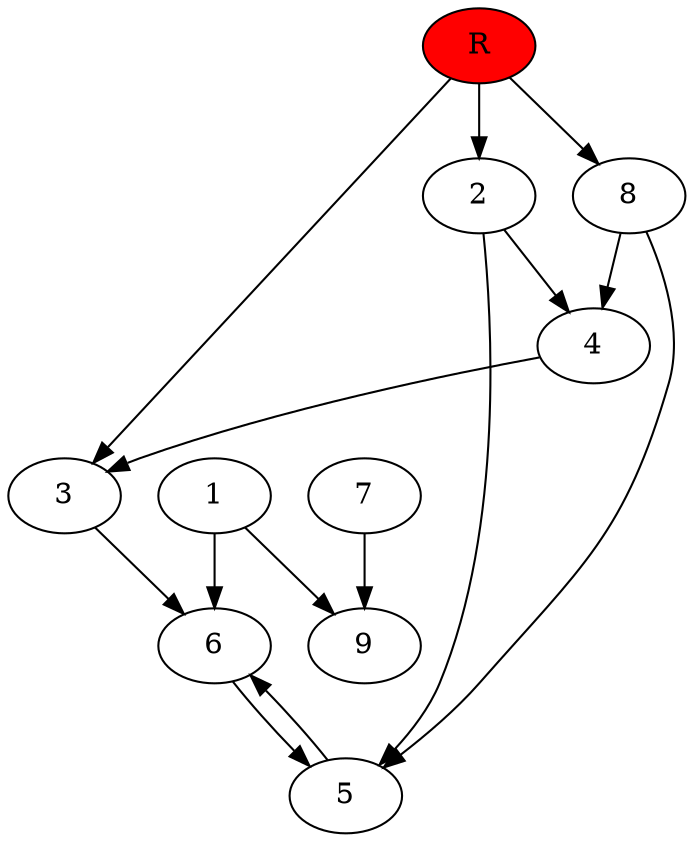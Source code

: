 digraph prb21853 {
	1
	2
	3
	4
	5
	6
	7
	8
	R [fillcolor="#ff0000" style=filled]
	1 -> 6
	1 -> 9
	2 -> 4
	2 -> 5
	3 -> 6
	4 -> 3
	5 -> 6
	6 -> 5
	7 -> 9
	8 -> 4
	8 -> 5
	R -> 2
	R -> 3
	R -> 8
}
